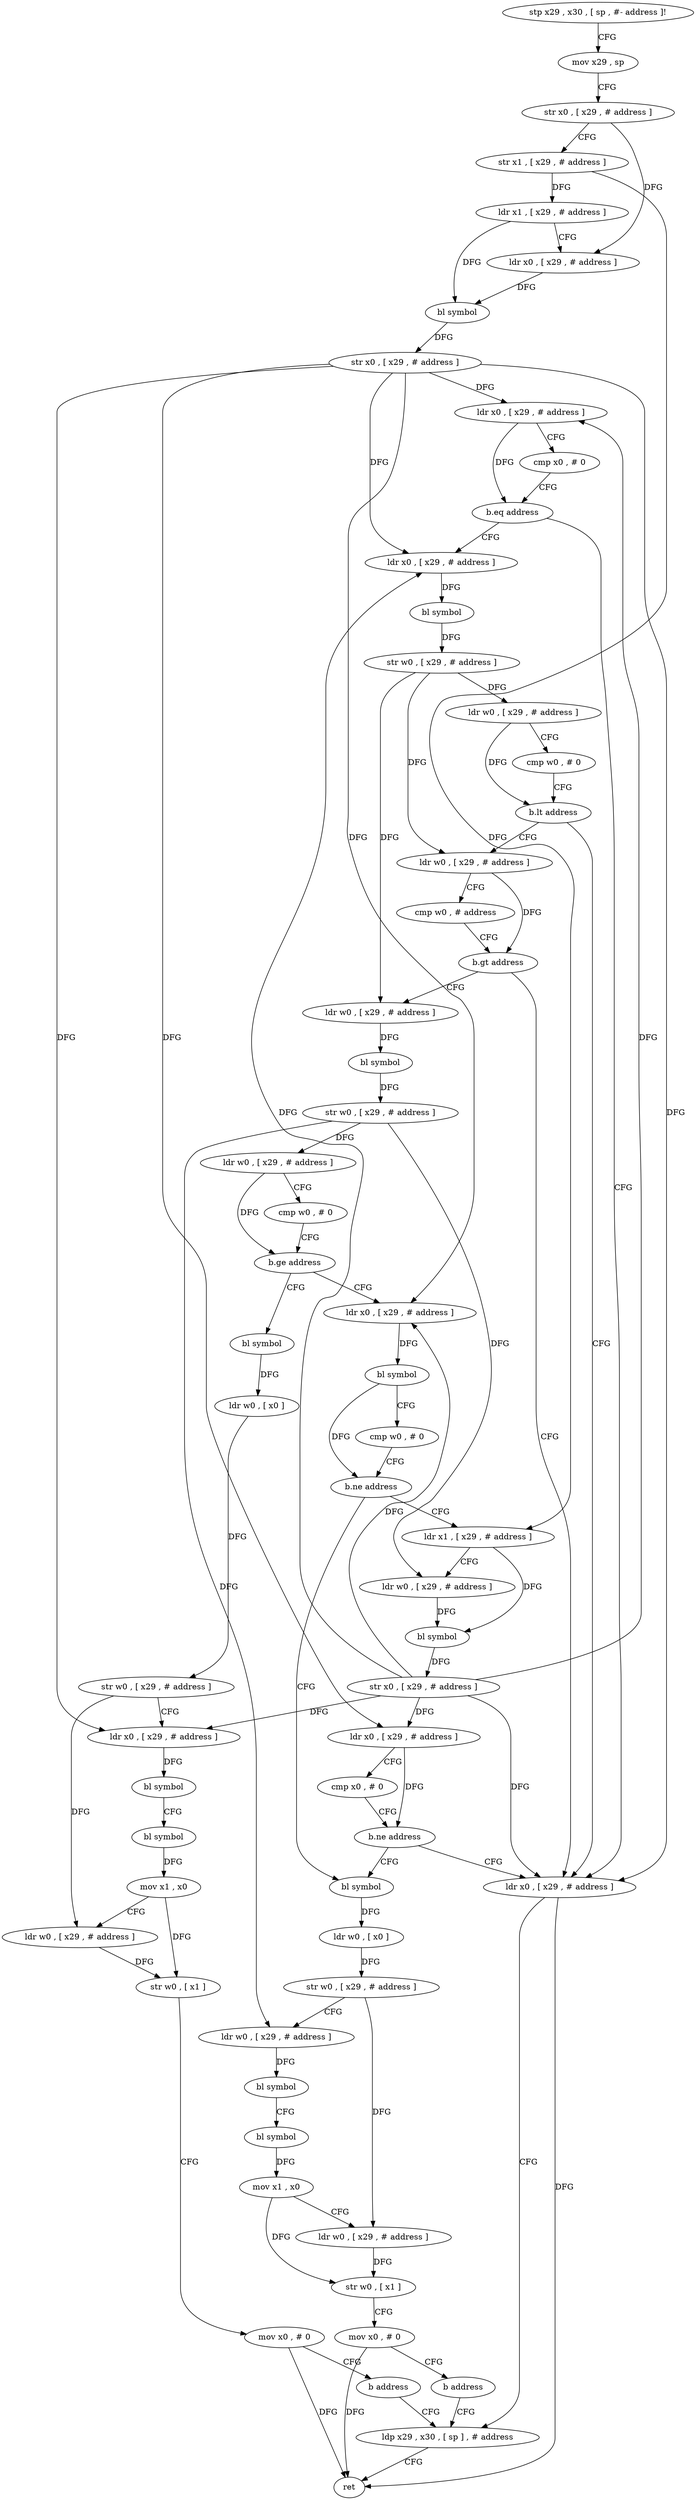 digraph "func" {
"4303208" [label = "stp x29 , x30 , [ sp , #- address ]!" ]
"4303212" [label = "mov x29 , sp" ]
"4303216" [label = "str x0 , [ x29 , # address ]" ]
"4303220" [label = "str x1 , [ x29 , # address ]" ]
"4303224" [label = "ldr x1 , [ x29 , # address ]" ]
"4303228" [label = "ldr x0 , [ x29 , # address ]" ]
"4303232" [label = "bl symbol" ]
"4303236" [label = "str x0 , [ x29 , # address ]" ]
"4303240" [label = "ldr x0 , [ x29 , # address ]" ]
"4303244" [label = "cmp x0 , # 0" ]
"4303248" [label = "b.eq address" ]
"4303444" [label = "ldr x0 , [ x29 , # address ]" ]
"4303252" [label = "ldr x0 , [ x29 , # address ]" ]
"4303448" [label = "ldp x29 , x30 , [ sp ] , # address" ]
"4303256" [label = "bl symbol" ]
"4303260" [label = "str w0 , [ x29 , # address ]" ]
"4303264" [label = "ldr w0 , [ x29 , # address ]" ]
"4303268" [label = "cmp w0 , # 0" ]
"4303272" [label = "b.lt address" ]
"4303276" [label = "ldr w0 , [ x29 , # address ]" ]
"4303280" [label = "cmp w0 , # address" ]
"4303284" [label = "b.gt address" ]
"4303288" [label = "ldr w0 , [ x29 , # address ]" ]
"4303292" [label = "bl symbol" ]
"4303296" [label = "str w0 , [ x29 , # address ]" ]
"4303300" [label = "ldr w0 , [ x29 , # address ]" ]
"4303304" [label = "cmp w0 , # 0" ]
"4303308" [label = "b.ge address" ]
"4303356" [label = "ldr x0 , [ x29 , # address ]" ]
"4303312" [label = "bl symbol" ]
"4303360" [label = "bl symbol" ]
"4303364" [label = "cmp w0 , # 0" ]
"4303368" [label = "b.ne address" ]
"4303400" [label = "bl symbol" ]
"4303372" [label = "ldr x1 , [ x29 , # address ]" ]
"4303316" [label = "ldr w0 , [ x0 ]" ]
"4303320" [label = "str w0 , [ x29 , # address ]" ]
"4303324" [label = "ldr x0 , [ x29 , # address ]" ]
"4303328" [label = "bl symbol" ]
"4303332" [label = "bl symbol" ]
"4303336" [label = "mov x1 , x0" ]
"4303340" [label = "ldr w0 , [ x29 , # address ]" ]
"4303344" [label = "str w0 , [ x1 ]" ]
"4303348" [label = "mov x0 , # 0" ]
"4303352" [label = "b address" ]
"4303404" [label = "ldr w0 , [ x0 ]" ]
"4303408" [label = "str w0 , [ x29 , # address ]" ]
"4303412" [label = "ldr w0 , [ x29 , # address ]" ]
"4303416" [label = "bl symbol" ]
"4303420" [label = "bl symbol" ]
"4303424" [label = "mov x1 , x0" ]
"4303428" [label = "ldr w0 , [ x29 , # address ]" ]
"4303432" [label = "str w0 , [ x1 ]" ]
"4303436" [label = "mov x0 , # 0" ]
"4303440" [label = "b address" ]
"4303376" [label = "ldr w0 , [ x29 , # address ]" ]
"4303380" [label = "bl symbol" ]
"4303384" [label = "str x0 , [ x29 , # address ]" ]
"4303388" [label = "ldr x0 , [ x29 , # address ]" ]
"4303392" [label = "cmp x0 , # 0" ]
"4303396" [label = "b.ne address" ]
"4303452" [label = "ret" ]
"4303208" -> "4303212" [ label = "CFG" ]
"4303212" -> "4303216" [ label = "CFG" ]
"4303216" -> "4303220" [ label = "CFG" ]
"4303216" -> "4303228" [ label = "DFG" ]
"4303220" -> "4303224" [ label = "DFG" ]
"4303220" -> "4303372" [ label = "DFG" ]
"4303224" -> "4303228" [ label = "CFG" ]
"4303224" -> "4303232" [ label = "DFG" ]
"4303228" -> "4303232" [ label = "DFG" ]
"4303232" -> "4303236" [ label = "DFG" ]
"4303236" -> "4303240" [ label = "DFG" ]
"4303236" -> "4303444" [ label = "DFG" ]
"4303236" -> "4303252" [ label = "DFG" ]
"4303236" -> "4303356" [ label = "DFG" ]
"4303236" -> "4303324" [ label = "DFG" ]
"4303236" -> "4303388" [ label = "DFG" ]
"4303240" -> "4303244" [ label = "CFG" ]
"4303240" -> "4303248" [ label = "DFG" ]
"4303244" -> "4303248" [ label = "CFG" ]
"4303248" -> "4303444" [ label = "CFG" ]
"4303248" -> "4303252" [ label = "CFG" ]
"4303444" -> "4303448" [ label = "CFG" ]
"4303444" -> "4303452" [ label = "DFG" ]
"4303252" -> "4303256" [ label = "DFG" ]
"4303448" -> "4303452" [ label = "CFG" ]
"4303256" -> "4303260" [ label = "DFG" ]
"4303260" -> "4303264" [ label = "DFG" ]
"4303260" -> "4303276" [ label = "DFG" ]
"4303260" -> "4303288" [ label = "DFG" ]
"4303264" -> "4303268" [ label = "CFG" ]
"4303264" -> "4303272" [ label = "DFG" ]
"4303268" -> "4303272" [ label = "CFG" ]
"4303272" -> "4303444" [ label = "CFG" ]
"4303272" -> "4303276" [ label = "CFG" ]
"4303276" -> "4303280" [ label = "CFG" ]
"4303276" -> "4303284" [ label = "DFG" ]
"4303280" -> "4303284" [ label = "CFG" ]
"4303284" -> "4303444" [ label = "CFG" ]
"4303284" -> "4303288" [ label = "CFG" ]
"4303288" -> "4303292" [ label = "DFG" ]
"4303292" -> "4303296" [ label = "DFG" ]
"4303296" -> "4303300" [ label = "DFG" ]
"4303296" -> "4303412" [ label = "DFG" ]
"4303296" -> "4303376" [ label = "DFG" ]
"4303300" -> "4303304" [ label = "CFG" ]
"4303300" -> "4303308" [ label = "DFG" ]
"4303304" -> "4303308" [ label = "CFG" ]
"4303308" -> "4303356" [ label = "CFG" ]
"4303308" -> "4303312" [ label = "CFG" ]
"4303356" -> "4303360" [ label = "DFG" ]
"4303312" -> "4303316" [ label = "DFG" ]
"4303360" -> "4303364" [ label = "CFG" ]
"4303360" -> "4303368" [ label = "DFG" ]
"4303364" -> "4303368" [ label = "CFG" ]
"4303368" -> "4303400" [ label = "CFG" ]
"4303368" -> "4303372" [ label = "CFG" ]
"4303400" -> "4303404" [ label = "DFG" ]
"4303372" -> "4303376" [ label = "CFG" ]
"4303372" -> "4303380" [ label = "DFG" ]
"4303316" -> "4303320" [ label = "DFG" ]
"4303320" -> "4303324" [ label = "CFG" ]
"4303320" -> "4303340" [ label = "DFG" ]
"4303324" -> "4303328" [ label = "DFG" ]
"4303328" -> "4303332" [ label = "CFG" ]
"4303332" -> "4303336" [ label = "DFG" ]
"4303336" -> "4303340" [ label = "CFG" ]
"4303336" -> "4303344" [ label = "DFG" ]
"4303340" -> "4303344" [ label = "DFG" ]
"4303344" -> "4303348" [ label = "CFG" ]
"4303348" -> "4303352" [ label = "CFG" ]
"4303348" -> "4303452" [ label = "DFG" ]
"4303352" -> "4303448" [ label = "CFG" ]
"4303404" -> "4303408" [ label = "DFG" ]
"4303408" -> "4303412" [ label = "CFG" ]
"4303408" -> "4303428" [ label = "DFG" ]
"4303412" -> "4303416" [ label = "DFG" ]
"4303416" -> "4303420" [ label = "CFG" ]
"4303420" -> "4303424" [ label = "DFG" ]
"4303424" -> "4303428" [ label = "CFG" ]
"4303424" -> "4303432" [ label = "DFG" ]
"4303428" -> "4303432" [ label = "DFG" ]
"4303432" -> "4303436" [ label = "CFG" ]
"4303436" -> "4303440" [ label = "CFG" ]
"4303436" -> "4303452" [ label = "DFG" ]
"4303440" -> "4303448" [ label = "CFG" ]
"4303376" -> "4303380" [ label = "DFG" ]
"4303380" -> "4303384" [ label = "DFG" ]
"4303384" -> "4303388" [ label = "DFG" ]
"4303384" -> "4303240" [ label = "DFG" ]
"4303384" -> "4303444" [ label = "DFG" ]
"4303384" -> "4303252" [ label = "DFG" ]
"4303384" -> "4303356" [ label = "DFG" ]
"4303384" -> "4303324" [ label = "DFG" ]
"4303388" -> "4303392" [ label = "CFG" ]
"4303388" -> "4303396" [ label = "DFG" ]
"4303392" -> "4303396" [ label = "CFG" ]
"4303396" -> "4303444" [ label = "CFG" ]
"4303396" -> "4303400" [ label = "CFG" ]
}
